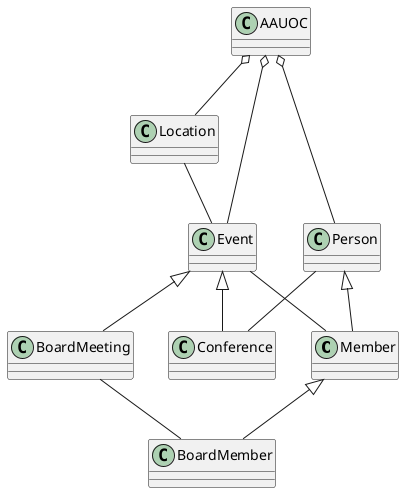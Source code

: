 @startuml
class Member{}
class BoardMember{}
class Event{}
class Conference{}
class BoardMeeting{}
class Location{}
class Person{}
Event <|-- Conference
Event <|-- BoardMeeting

Person <|-- Member
Member <|-- BoardMember

class AAUOC{}
AAUOC o-- Person
AAUOC o-- Event
AAUOC o-- Location
Person -- Conference
Location -- Event
Event -- Member
BoardMeeting -- BoardMember
@enduml